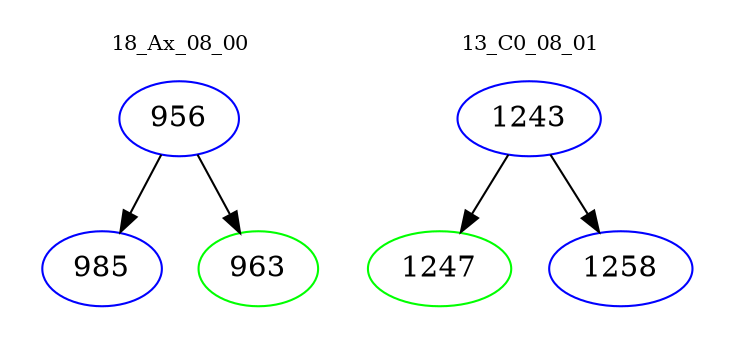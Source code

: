 digraph{
subgraph cluster_0 {
color = white
label = "18_Ax_08_00";
fontsize=10;
T0_956 [label="956", color="blue"]
T0_956 -> T0_985 [color="black"]
T0_985 [label="985", color="blue"]
T0_956 -> T0_963 [color="black"]
T0_963 [label="963", color="green"]
}
subgraph cluster_1 {
color = white
label = "13_C0_08_01";
fontsize=10;
T1_1243 [label="1243", color="blue"]
T1_1243 -> T1_1247 [color="black"]
T1_1247 [label="1247", color="green"]
T1_1243 -> T1_1258 [color="black"]
T1_1258 [label="1258", color="blue"]
}
}
